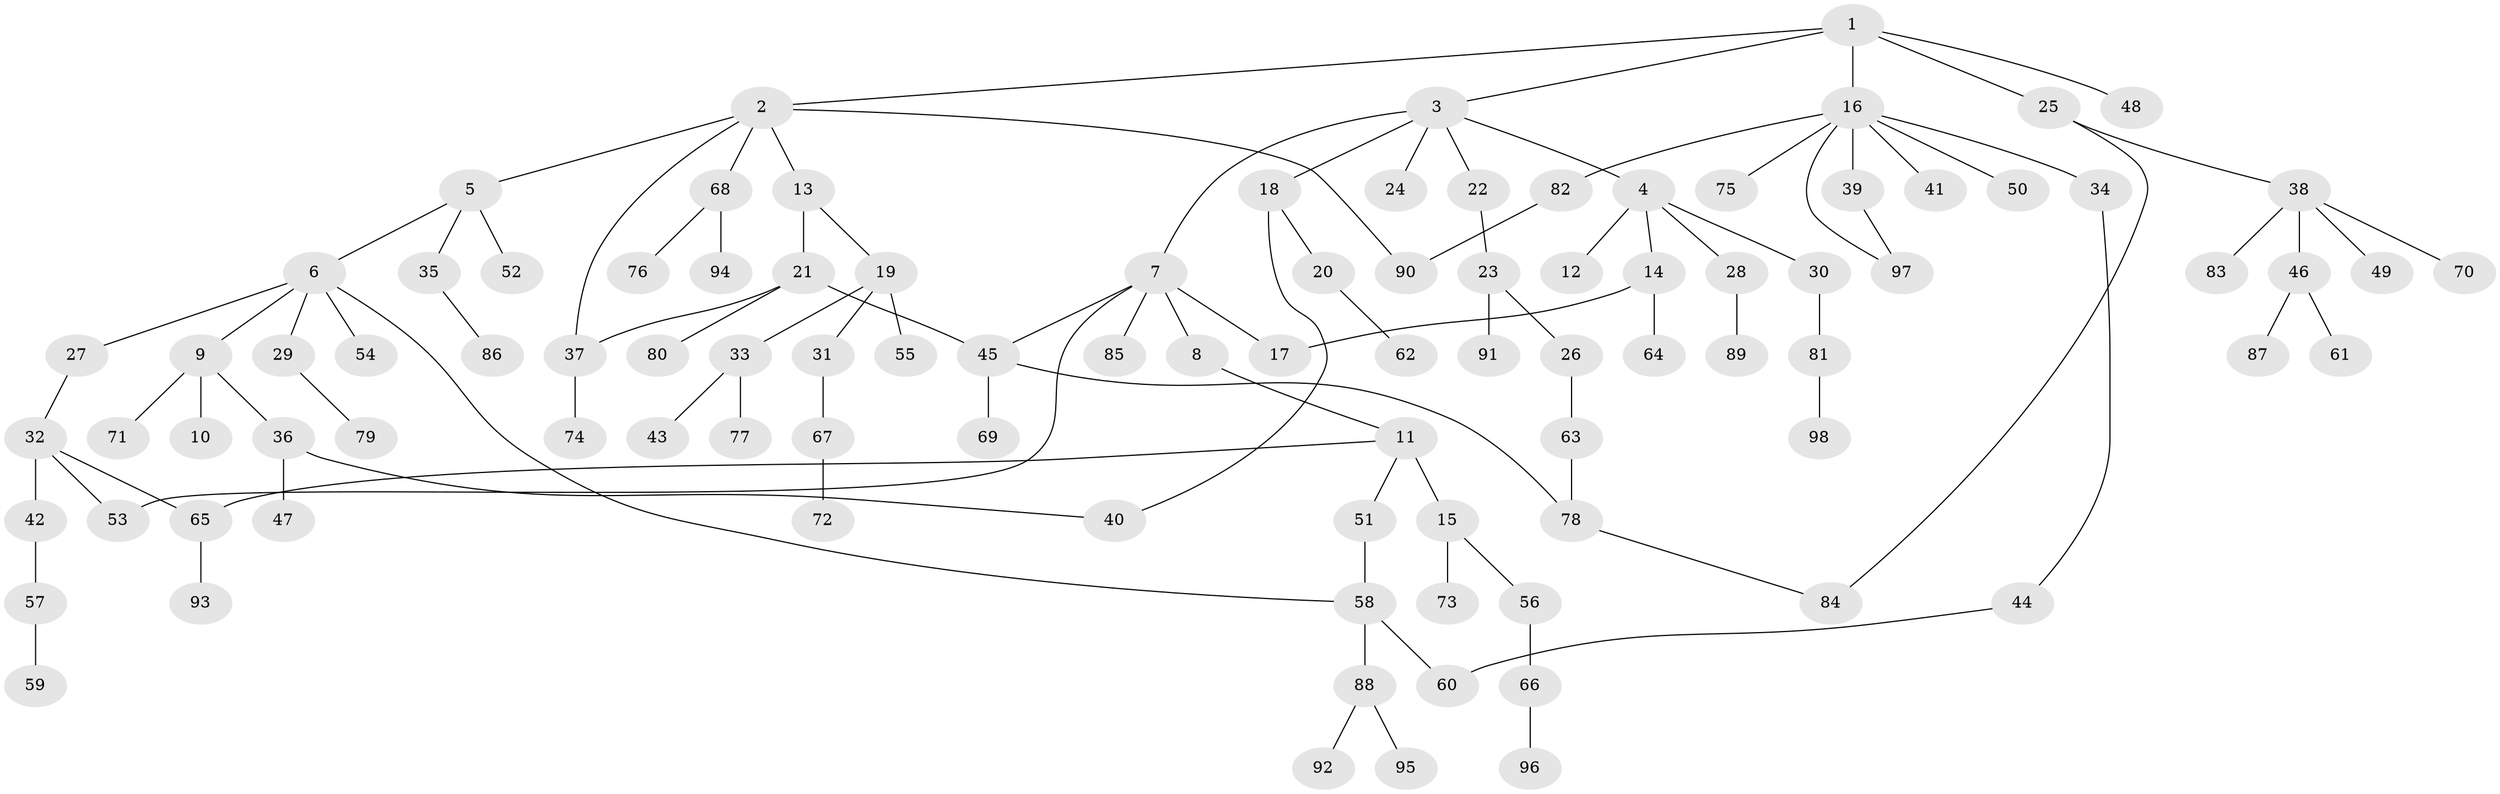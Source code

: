 // coarse degree distribution, {5: 0.05128205128205128, 6: 0.07692307692307693, 10: 0.02564102564102564, 2: 0.3076923076923077, 1: 0.41025641025641024, 4: 0.07692307692307693, 3: 0.05128205128205128}
// Generated by graph-tools (version 1.1) at 2025/16/03/04/25 18:16:54]
// undirected, 98 vertices, 109 edges
graph export_dot {
graph [start="1"]
  node [color=gray90,style=filled];
  1;
  2;
  3;
  4;
  5;
  6;
  7;
  8;
  9;
  10;
  11;
  12;
  13;
  14;
  15;
  16;
  17;
  18;
  19;
  20;
  21;
  22;
  23;
  24;
  25;
  26;
  27;
  28;
  29;
  30;
  31;
  32;
  33;
  34;
  35;
  36;
  37;
  38;
  39;
  40;
  41;
  42;
  43;
  44;
  45;
  46;
  47;
  48;
  49;
  50;
  51;
  52;
  53;
  54;
  55;
  56;
  57;
  58;
  59;
  60;
  61;
  62;
  63;
  64;
  65;
  66;
  67;
  68;
  69;
  70;
  71;
  72;
  73;
  74;
  75;
  76;
  77;
  78;
  79;
  80;
  81;
  82;
  83;
  84;
  85;
  86;
  87;
  88;
  89;
  90;
  91;
  92;
  93;
  94;
  95;
  96;
  97;
  98;
  1 -- 2;
  1 -- 3;
  1 -- 16;
  1 -- 25;
  1 -- 48;
  2 -- 5;
  2 -- 13;
  2 -- 68;
  2 -- 37;
  2 -- 90;
  3 -- 4;
  3 -- 7;
  3 -- 18;
  3 -- 22;
  3 -- 24;
  4 -- 12;
  4 -- 14;
  4 -- 28;
  4 -- 30;
  5 -- 6;
  5 -- 35;
  5 -- 52;
  6 -- 9;
  6 -- 27;
  6 -- 29;
  6 -- 54;
  6 -- 58;
  7 -- 8;
  7 -- 45;
  7 -- 85;
  7 -- 17;
  7 -- 53;
  8 -- 11;
  9 -- 10;
  9 -- 36;
  9 -- 71;
  11 -- 15;
  11 -- 51;
  11 -- 65;
  13 -- 19;
  13 -- 21;
  14 -- 17;
  14 -- 64;
  15 -- 56;
  15 -- 73;
  16 -- 34;
  16 -- 39;
  16 -- 41;
  16 -- 50;
  16 -- 75;
  16 -- 82;
  16 -- 97;
  18 -- 20;
  18 -- 40;
  19 -- 31;
  19 -- 33;
  19 -- 55;
  20 -- 62;
  21 -- 37;
  21 -- 80;
  21 -- 45;
  22 -- 23;
  23 -- 26;
  23 -- 91;
  25 -- 38;
  25 -- 84;
  26 -- 63;
  27 -- 32;
  28 -- 89;
  29 -- 79;
  30 -- 81;
  31 -- 67;
  32 -- 42;
  32 -- 53;
  32 -- 65;
  33 -- 43;
  33 -- 77;
  34 -- 44;
  35 -- 86;
  36 -- 47;
  36 -- 40;
  37 -- 74;
  38 -- 46;
  38 -- 49;
  38 -- 70;
  38 -- 83;
  39 -- 97;
  42 -- 57;
  44 -- 60;
  45 -- 69;
  45 -- 78;
  46 -- 61;
  46 -- 87;
  51 -- 58;
  56 -- 66;
  57 -- 59;
  58 -- 60;
  58 -- 88;
  63 -- 78;
  65 -- 93;
  66 -- 96;
  67 -- 72;
  68 -- 76;
  68 -- 94;
  78 -- 84;
  81 -- 98;
  82 -- 90;
  88 -- 92;
  88 -- 95;
}
